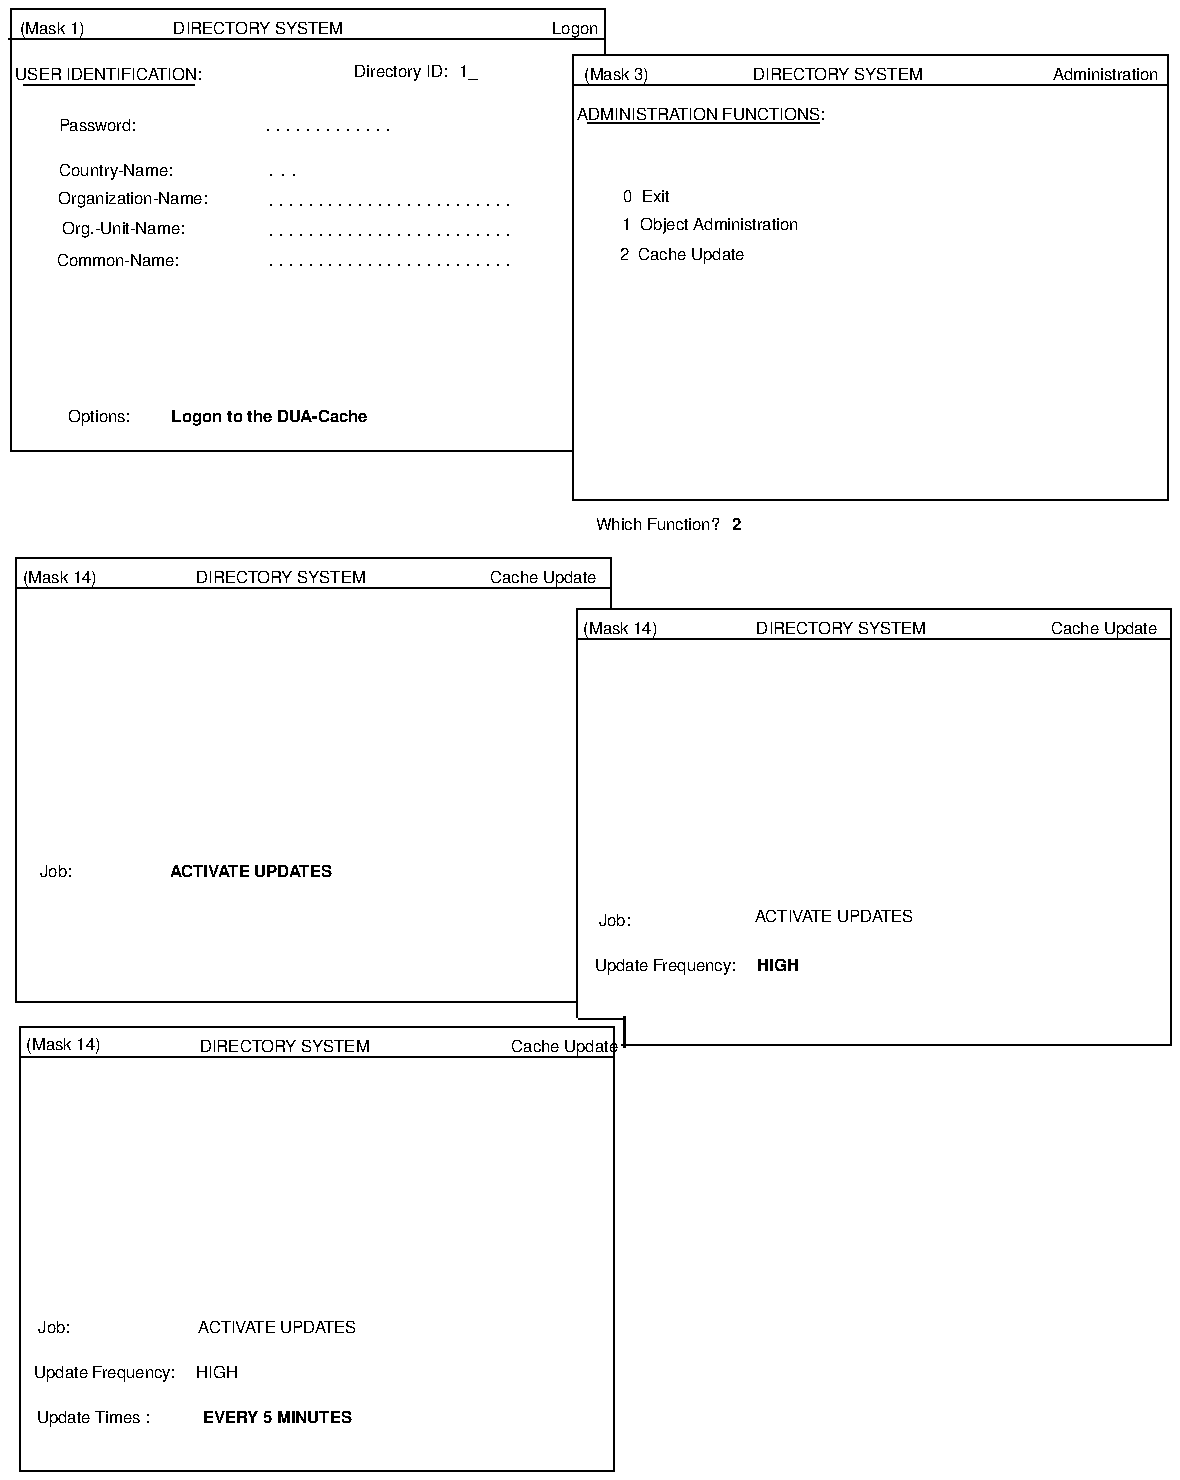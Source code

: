 ...\" @OSF_COPYRIGHT@
...\" COPYRIGHT NOTICE
...\" Copyright (c) 1990, 1991, 1992, 1993, 1994 Open Software Foundation, Inc.
...\" ALL RIGHTS RESERVED (DCE).  See the file named COPYRIGHT.DCE for
...\" the full copyright text.
...\" 
...\" HISTORY
...\" $Log: fig22.cacheupdate.pic,v $
...\" Revision 1.1.2.1  1994/08/04  21:02:46  hal
...\" 	Create DCE GDS Admin Gd & Ref from GDS parts of Adm Gd & Cmd Ref; fix log
...\" 	[1994/08/04  20:38:32  hal]
...\"
...\" 	Create DCE GDS Admin Gd & Ref from GDS parts of Adm Gd & Cmd Ref; fix log leaders if needed
...\"
...\" 	Creating GDS Admin Gd & Ref from Admin book.extended, Cmd Ref
...\"
...\" Revision 1.1.4.3  1994/06/13  18:00:26  devobj
...\" 	cr10872 - fix copyright
...\" 	[1994/06/13  17:59:13  devobj]
...\" 
...\" Revision 1.1.4.2  1993/08/12  17:21:47  buckler
...\" 	{edit, R1.0.2}
...\" 	Prentice-Hall editorial changes.
...\" 	[1993/08/12  17:07:20  buckler]
...\" 
...\" Revision 1.1.2.3  1993/02/20  15:53:42  rnollman
...\" 	fixed for final draft
...\" 	[1993/02/20  15:53:17  rnollman]
...\" 
...\" Revision 1.1.2.2  1993/02/15  22:40:34  rnollman
...\" 	new figure
...\" 	[1993/02/15  22:39:41  rnollman]
...\" 
...\" $EndLog$
.PS
scale = 106.667
"\fH\s6ACTIVATE UPDATES\s0\fP"  at 143, 77
"\fH\s6ACTIVATE UPDATES\s0\fP"  at 440, 296
"\fH\s6HIGH\s0\fP"  at 111, 53
"\f(HB\s6ACTIVATE UPDATES\s0\fP"  at 129, 320
"\f(HB\s6EVERY 5 MINUTES\s0\fP"  at 143, 29
"\fH\s6Job:\s0\fP"  at 25, 320
line   from 327, 227 \
	to 620, 227 
line   from 620, 460 \
	to 620, 228 
line   from 304, 241 \
	to 328, 241 
line   from 303, 460 \
	to 303, 242 
line   from 6, 221 \
	to 323, 221 
"\fH\s6Cache Update\s0\fP"  at 584, 450
"\fH\s6(Mask 14)\s0\fP"  at 326, 450
line   from 304, 460 \
	to 620, 460 
"\fH\s6DIRECTORY SYSTEM\s0\fP"  at 444, 450
line   from 303, 444 \
	to 620, 444 
line   from 303, 444 \
	to 620, 444 
line   from 620, 460 \
	to 620, 438 
"\fH\s6DIRECTORY SYSTEM\s0\fP"  at 444, 450
line   from 304, 460 \
	to 620, 460 
"\fH\s6(Mask 14)\s0\fP"  at 326, 450
"\fH\s6Cache Update\s0\fP"  at 584, 450
line   from 4, 487 \
	to 4, 250 
line   from 4, 250 \
	to 265, 250 
line   from 4, 487 \
	to 4, 250 
line   from 323, 217 \
	to 323, 0 
"\fH\s6\s0\fP"  at 281, 48
"\fH\s6\s0\fP"  at 281, 48
"\fH\s6\s0\fP"  at 281, 48
"\fH\s6\s0\fP"  at 281, 48
line   from 6, 221 \
	to 265, 221 
line   from 7, 237 \
	to 265, 237 
"\fH\s6DIRECTORY SYSTEM\s0\fP"  at 147, 227
line   from 6, 237 \
	to 6, 0 
line   from 6, 0 \
	to 323, 0 
line   from 6, 0 \
	to 323, 0 
line   from 323, 237 \
	to 323, 0 
line   from 6, 237 \
	to 6, 0 
line   from 7, 237 \
	to 323, 237 
"\fH\s6DIRECTORY SYSTEM\s0\fP"  at 147, 227
"\fH\s6DIRECTORY SYSTEM\s0\fP"  at 147, 227
line   from 6, 221 \
	to 323, 221 
line   from 6, 237 \
	to 6, 0 
line   from 323, 237 \
	to 323, 0 
line   from 6, 0 \
	to 323, 0 
line   from 6, 0 \
	to 323, 0 
line   from 6, 237 \
	to 6, 0 
line   from 6, 221 \
	to 323, 221 
"\fH\s6DIRECTORY SYSTEM\s0\fP"  at 147, 227
line   from 1, 780 \
	to 1, 544 
"\fH\s6DIRECTORY SYSTEM\s0\fP"  at 133, 770
line   from 0, 764 \
	to 317, 764 
line   from 1, 780 \
	to 317, 780 
line   from 7, 237 \
	to 323, 237 
line   from 7, 237 \
	to 323, 237 
.ps 20
line   from 328, 242 \
	to 328, 227 
.ps 10
"\fH\s6(Mask 1)\s0\fP"  at 23, 770
"\fH\s6Logon\s0\fP"  at 302, 770
line   from 8, 739 \
	to 99, 739 
"\fH\s6USER IDENTIFICATION:\s0\fP"  at 53, 745
"\fH\s6Directory ID:\s0\fP"  at 209, 747
"\fH\s61_\s0\fP"  at 245, 747
"\fH\s6Options:\s0\fP"  at 48, 563
"\fH\s6Country-Name:\s0\fP"  at 57, 694
"\fH\s6Organization-Name:\s0\fP"  at 66, 679
"\fH\s6Org.-Unit-Name:\s0\fP"  at 61, 663
"\fH\s6Common-Name:\s0\fP"  at 58, 646
"\fH\s6Password:\s0\fP"  at 47, 718
line  dotted from 138, 715 \
	to 202, 715 
line  dotted from 140, 691 \
	to 152, 691 
line  dotted from 140, 659 \
	to 266, 659 
line  dotted from 140, 643 \
	to 266, 643 
line  dotted from 140, 675 \
	to 266, 675 
"\fH\s6Cache Update\s0\fP"  at 285, 477
"\fH\s6(Mask 14)\s0\fP"  at 27, 477
line   from 5, 487 \
	to 321, 487 
"\fH\s6DIRECTORY SYSTEM\s0\fP"  at 145, 477
line   from 321, 487 \
	to 321, 465 
line   from 4, 471 \
	to 321, 471 
line   from 4, 471 \
	to 321, 471 
"\fH\s6DIRECTORY SYSTEM\s0\fP"  at 145, 477
line   from 5, 487 \
	to 321, 487 
"\fH\s6(Mask 14)\s0\fP"  at 27, 477
"\fH\s6Cache Update\s0\fP"  at 285, 477
"\fH\s6Which Function?\s0\fP"  at 346, 505
"\fH\s61  Object Administration\s0\fP"  at 374, 665
"\fH\s62  Cache Update\s0\fP"  at 359, 649
"\fH\s60  Exit\s0\fP"  at 340, 680
line   from 301, 518 \
	to 618, 518 
"\fH\s6\s0\fP"  at 576, 576
line   from 301, 755 \
	to 301, 518 
line   from 618, 755 \
	to 618, 518 
line   from 301, 739 \
	to 618, 739 
"\fH\s6DIRECTORY SYSTEM\s0\fP"  at 442, 745
line   from 302, 755 \
	to 618, 755 
"\fH\s6Administration\s0\fP"  at 585, 745
line   from 309, 719 \
	to 432, 719 
"\fH\s6ADMINISTRATION FUNCTIONS:\s0\fP"  at 369, 724
line   from 4, 250 \
	to 303, 250 
line   from 1, 544 \
	to 301, 544 
line   from 321, 487 \
	to 321, 460 
"\fH\s6(Mask 14)\s0\fP"  at 29, 228
"\f(HB\s6HIGH\s0\fP"  at 410, 270
"\fH\s6Update Frequency:\s0\fP"  at 350, 270
"\fH\s6Job:\s0\fP"  at 323, 294
"\fH\s6Job:\s0\fP"  at 24, 77
"\fH\s6Update Frequency:\s0\fP"  at 51, 53
"\fH\s6Update Times :\s0\fP"  at 45, 29
"\fH\s6(Mask 3)\s0\fP"  at 324, 745
line   from 318, 780 \
	to 318, 756 
"\fH\s6 Cache Update\s0\fP"  at 295, 227
"\f(HB\s62\s0\fP"  at 388, 505
"\f(HB\s6Logon to the DUA-Cache\s0\fP"  at 139, 563
.PE
